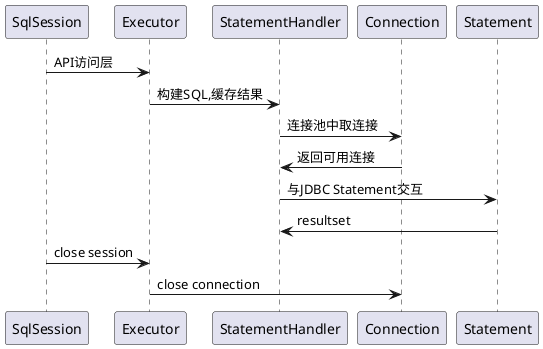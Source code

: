 @startuml
SqlSession -> Executor: API访问层
Executor -> StatementHandler: 构建SQL,缓存结果
StatementHandler -> Connection: 连接池中取连接
Connection -> StatementHandler: 返回可用连接
StatementHandler -> Statement: 与JDBC Statement交互
Statement -> StatementHandler: resultset
SqlSession -> Executor: close session
Executor -> Connection: close connection

@enduml